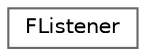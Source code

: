 digraph "Graphical Class Hierarchy"
{
 // INTERACTIVE_SVG=YES
 // LATEX_PDF_SIZE
  bgcolor="transparent";
  edge [fontname=Helvetica,fontsize=10,labelfontname=Helvetica,labelfontsize=10];
  node [fontname=Helvetica,fontsize=10,shape=box,height=0.2,width=0.4];
  rankdir="LR";
  Node0 [id="Node000000",label="FListener",height=0.2,width=0.4,color="grey40", fillcolor="white", style="filled",URL="$d9/dce/structFListener.html",tooltip="Defines the properties of the listener."];
}
